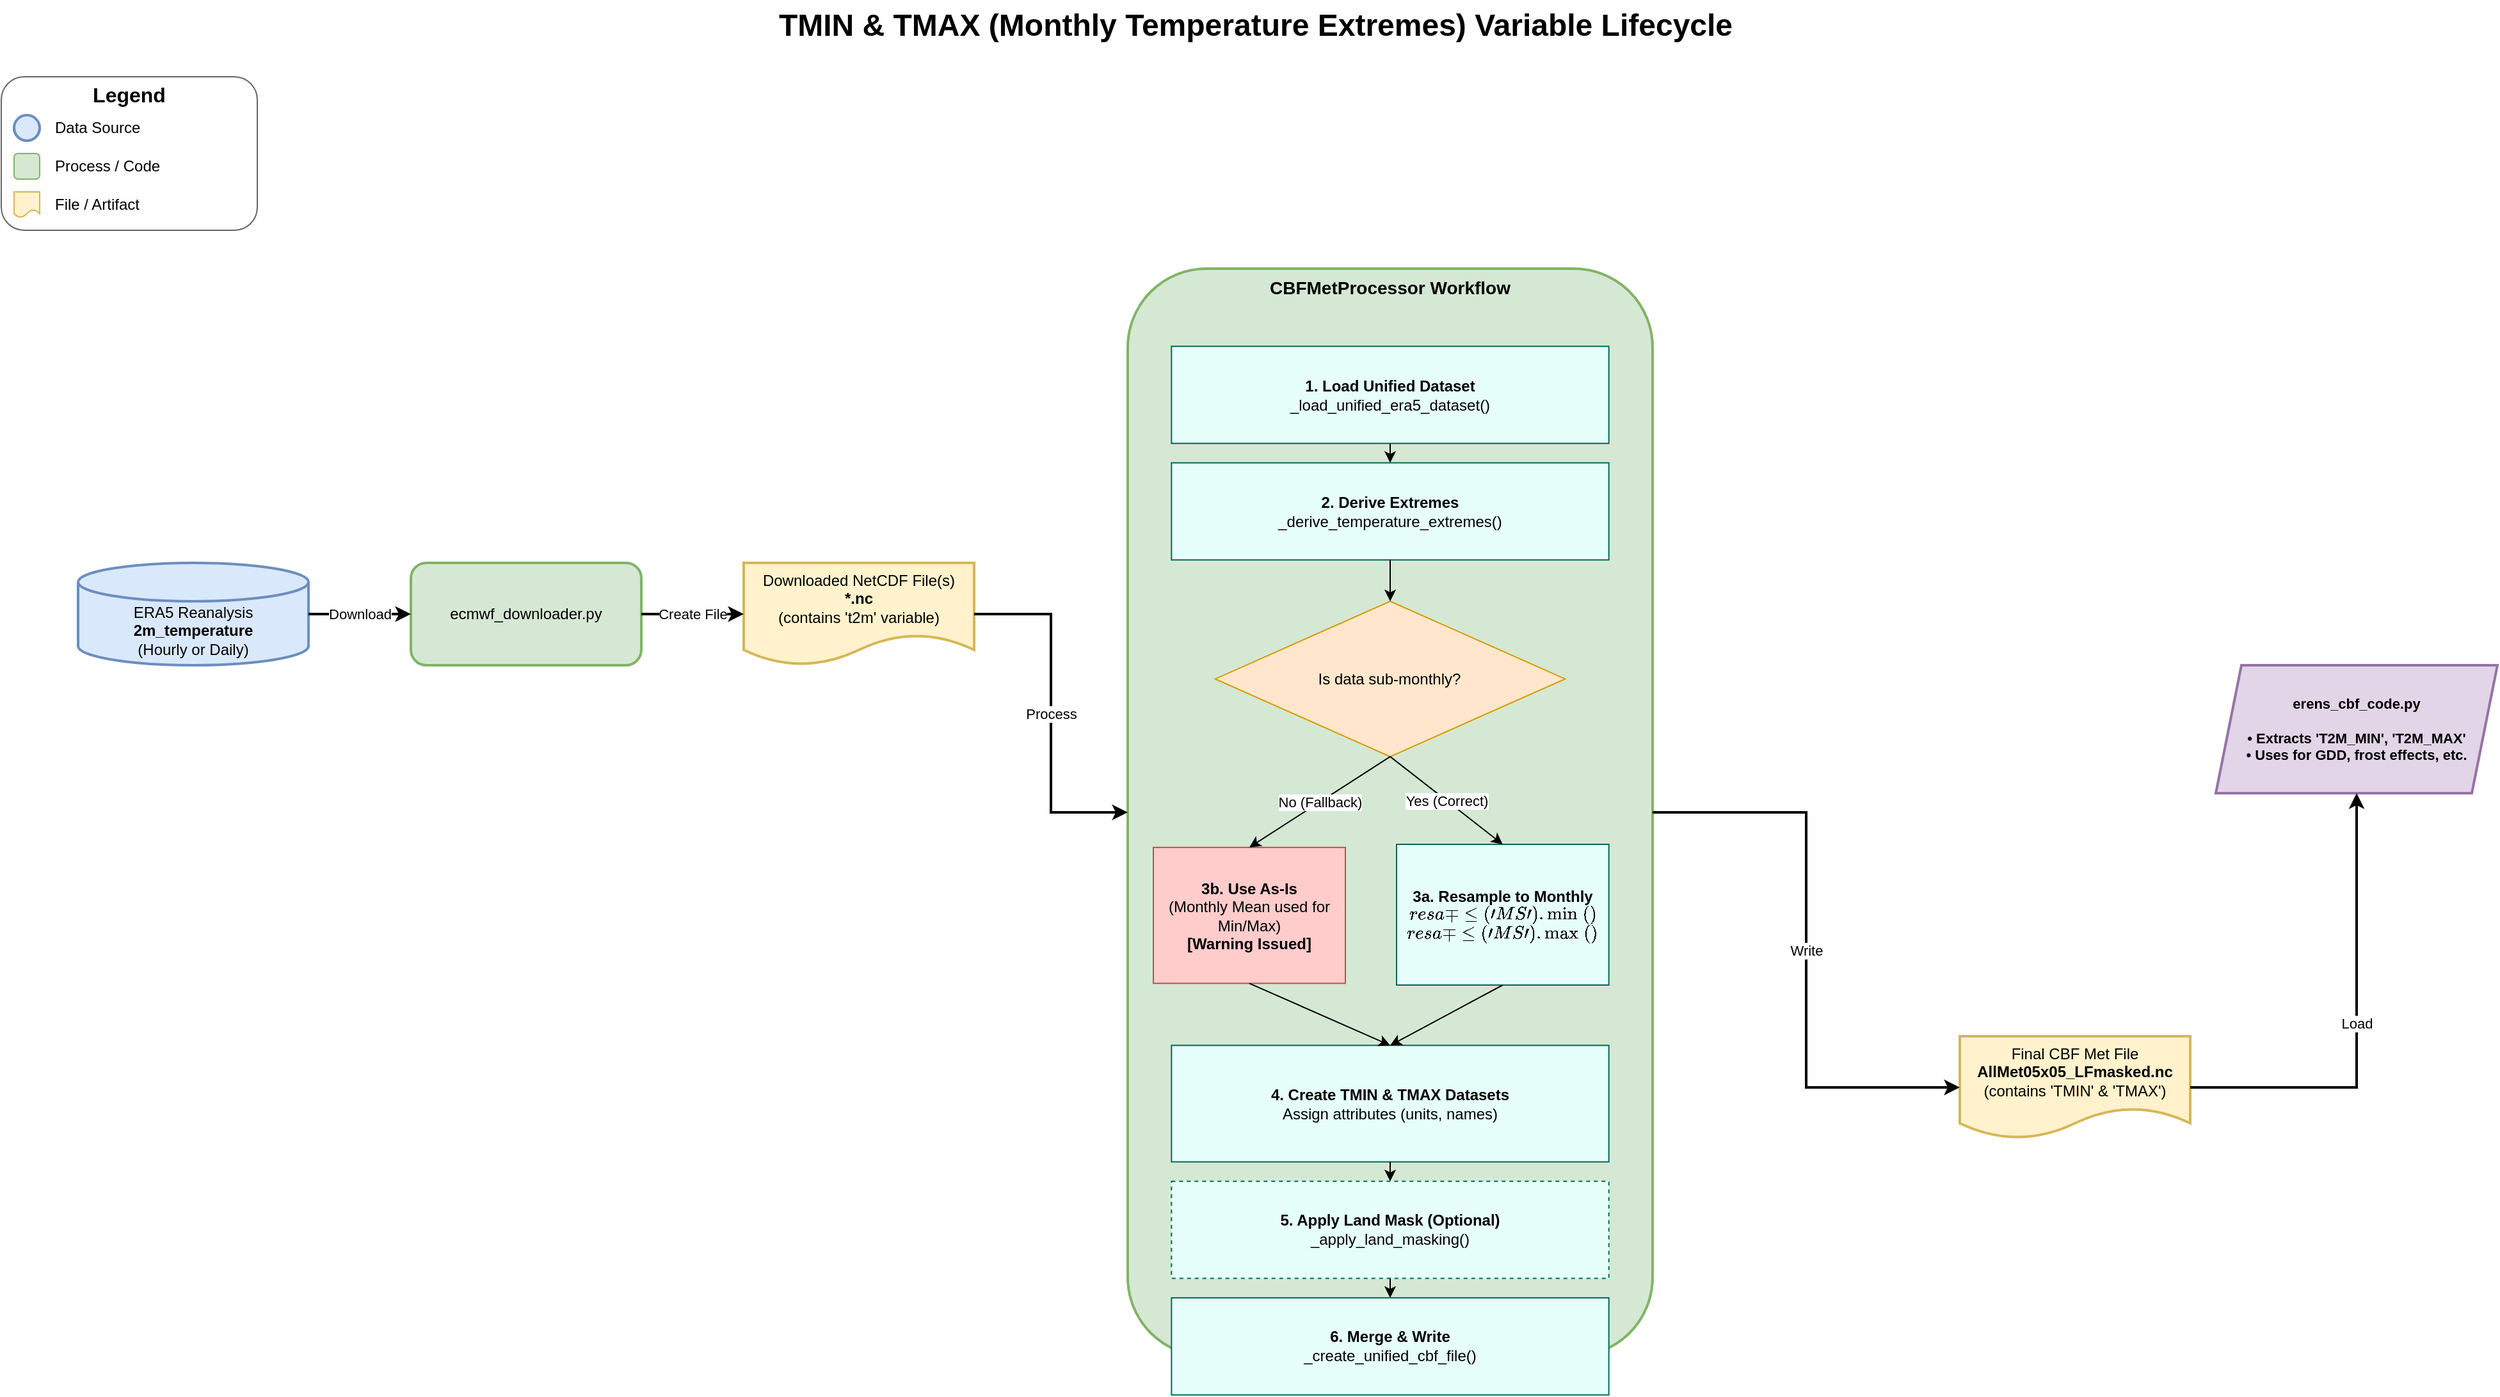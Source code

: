 <mxfile version="28.1.2">
  <diagram name="TMIN-TMAX-Lifecycle" id="TMIN-TMAX-Lifecycle-1">
    <mxGraphModel dx="1234" dy="859" grid="1" gridSize="10" guides="1" tooltips="1" connect="1" arrows="1" fold="1" page="1" pageScale="1" pageWidth="2000" pageHeight="1400" math="0" shadow="0">
      <root>
        <mxCell id="0" />
        <mxCell id="1" parent="0" />
        <mxCell id="title" value="TMIN &amp;amp; TMAX (Monthly Temperature Extremes) Variable Lifecycle" style="text;html=1;strokeColor=none;fillColor=none;align=center;verticalAlign=middle;whiteSpace=wrap;rounded=0;fontSize=24;fontStyle=1" parent="1" vertex="1">
          <mxGeometry x="300" y="20" width="1400" height="40" as="geometry" />
        </mxCell>
        <mxCell id="legend-box" value="" style="rounded=1;whiteSpace=wrap;html=1;strokeColor=#666666;fillColor=none;" parent="1" vertex="1">
          <mxGeometry x="20" y="80" width="200" height="120" as="geometry" />
        </mxCell>
        <mxCell id="legend-title" value="Legend" style="text;html=1;strokeColor=none;fillColor=none;align=center;verticalAlign=middle;whiteSpace=wrap;rounded=0;fontStyle=1;fontSize=16;" parent="1" vertex="1">
          <mxGeometry x="30" y="84" width="180" height="20" as="geometry" />
        </mxCell>
        <mxCell id="legend-source" value="" style="shape=cylinder3;whiteSpace=wrap;html=1;boundedLbl=1;backgroundOutline=1;size=15;strokeWidth=2;fillColor=#dae8fc;strokeColor=#6c8ebf;" parent="1" vertex="1">
          <mxGeometry x="30" y="110" width="20" height="20" as="geometry" />
        </mxCell>
        <mxCell id="legend-source-text" value="Data Source" style="text;html=1;strokeColor=none;fillColor=none;align=left;verticalAlign=middle;whiteSpace=wrap;rounded=0;" parent="1" vertex="1">
          <mxGeometry x="60" y="110" width="140" height="20" as="geometry" />
        </mxCell>
        <mxCell id="legend-process" value="" style="rounded=1;whiteSpace=wrap;html=1;fillColor=#d5e8d4;strokeColor=#82b366;" parent="1" vertex="1">
          <mxGeometry x="30" y="140" width="20" height="20" as="geometry" />
        </mxCell>
        <mxCell id="legend-process-text" value="Process / Code" style="text;html=1;strokeColor=none;fillColor=none;align=left;verticalAlign=middle;whiteSpace=wrap;rounded=0;" parent="1" vertex="1">
          <mxGeometry x="60" y="140" width="140" height="20" as="geometry" />
        </mxCell>
        <mxCell id="legend-file" value="" style="shape=document;whiteSpace=wrap;html=1;boundedLbl=1;fillColor=#fff2cc;strokeColor=#d6b656;" parent="1" vertex="1">
          <mxGeometry x="30" y="170" width="20" height="20" as="geometry" />
        </mxCell>
        <mxCell id="legend-file-text" value="File / Artifact" style="text;html=1;strokeColor=none;fillColor=none;align=left;verticalAlign=middle;whiteSpace=wrap;rounded=0;" parent="1" vertex="1">
          <mxGeometry x="60" y="170" width="140" height="20" as="geometry" />
        </mxCell>
        <mxCell id="source-data" value="ERA5 Reanalysis&lt;br&gt;&lt;b&gt;2m_temperature&lt;/b&gt;&lt;br&gt;(Hourly or Daily)" style="shape=cylinder3;whiteSpace=wrap;html=1;boundedLbl=1;backgroundOutline=1;size=15;strokeWidth=2;fontSize=12;fontStyle=0;fillColor=#dae8fc;strokeColor=#6c8ebf;" parent="1" vertex="1">
          <mxGeometry x="80" y="460" width="180" height="80" as="geometry" />
        </mxCell>
        <mxCell id="downloader" value="ecmwf_downloader.py" style="rounded=1;whiteSpace=wrap;html=1;strokeWidth=2;fontSize=12;fillColor=#d5e8d4;strokeColor=#82b366;align=center;" parent="1" vertex="1">
          <mxGeometry x="340" y="460" width="180" height="80" as="geometry" />
        </mxCell>
        <mxCell id="downloaded-file" value="Downloaded NetCDF File(s)&lt;br&gt;&lt;b&gt;*.nc&lt;/b&gt;&lt;br&gt;(contains &#39;t2m&#39; variable)" style="shape=document;whiteSpace=wrap;html=1;boundedLbl=1;strokeWidth=2;fontSize=12;fillColor=#fff2cc;strokeColor=#d6b656;" parent="1" vertex="1">
          <mxGeometry x="600" y="460" width="180" height="80" as="geometry" />
        </mxCell>
        <mxCell id="processor-container" value="CBFMetProcessor Workflow" style="rounded=1;whiteSpace=wrap;html=1;strokeWidth=2;fontSize=14;fontStyle=1;align=center;verticalAlign=top;fillColor=#d5e8d4;strokeColor=#82b366;" parent="1" vertex="1">
          <mxGeometry x="900" y="230" width="410" height="850" as="geometry" />
        </mxCell>
        <mxCell id="step1" value="&lt;b&gt;1. Load Unified Dataset&lt;/b&gt;&lt;br&gt;_load_unified_era5_dataset()" style="rounded=0;whiteSpace=wrap;html=1;align=center;fillColor=#e6fffa;strokeColor=#006b57;" parent="processor-container" vertex="1">
          <mxGeometry x="34.167" y="60.714" width="341.667" height="75.893" as="geometry" />
        </mxCell>
        <mxCell id="step2" value="&lt;b&gt;2. Derive Extremes&lt;/b&gt;&lt;br&gt;_derive_temperature_extremes()" style="rounded=0;whiteSpace=wrap;html=1;align=center;fillColor=#e6fffa;strokeColor=#006b57;" parent="processor-container" vertex="1">
          <mxGeometry x="34.167" y="151.786" width="341.667" height="75.893" as="geometry" />
        </mxCell>
        <mxCell id="decision" value="Is data sub-monthly?" style="rhombus;whiteSpace=wrap;html=1;fillColor=#ffe6cc;strokeColor=#d79b00;" parent="processor-container" vertex="1">
          <mxGeometry x="68.333" y="259.997" width="273.333" height="121.429" as="geometry" />
        </mxCell>
        <mxCell id="resample-step" value="&lt;b&gt;3a. Resample to Monthly&lt;/b&gt;&lt;br&gt;`resample(&#39;MS&#39;).min()`&lt;br&gt;`resample(&#39;MS&#39;).max()`" style="rounded=0;whiteSpace=wrap;html=1;align=center;fillColor=#e6fffa;strokeColor=#006b57;" parent="processor-container" vertex="1">
          <mxGeometry x="210" y="450" width="165.83" height="110" as="geometry" />
        </mxCell>
        <mxCell id="asis-step" value="&lt;b&gt;3b. Use As-Is&lt;/b&gt;&lt;br&gt;(Monthly Mean used for Min/Max)&lt;br&gt;&lt;b&gt;[Warning Issued]&lt;/b&gt;" style="rounded=0;whiteSpace=wrap;html=1;align=center;fillColor=#ffcccc;strokeColor=#b85450;" parent="processor-container" vertex="1">
          <mxGeometry x="20" y="452.41" width="150" height="106.25" as="geometry" />
        </mxCell>
        <mxCell id="create-datasets" value="&lt;b&gt;4. Create TMIN &amp;amp; TMAX Datasets&lt;/b&gt;&lt;br&gt;Assign attributes (units, names)" style="rounded=0;whiteSpace=wrap;html=1;align=center;fillColor=#e6fffa;strokeColor=#006b57;" parent="processor-container" vertex="1">
          <mxGeometry x="34.167" y="607.143" width="341.667" height="91.071" as="geometry" />
        </mxCell>
        <mxCell id="mask-step" value="&lt;b&gt;5. Apply Land Mask (Optional)&lt;/b&gt;&lt;br&gt;_apply_land_masking()" style="rounded=0;whiteSpace=wrap;html=1;align=center;fillColor=#e6fffa;strokeColor=#006b57;dashed=1;" parent="processor-container" vertex="1">
          <mxGeometry x="34.167" y="713.393" width="341.667" height="75.893" as="geometry" />
        </mxCell>
        <mxCell id="merge-step" value="&lt;b&gt;6. Merge &amp;amp; Write&lt;/b&gt;&lt;br&gt;_create_unified_cbf_file()" style="rounded=0;whiteSpace=wrap;html=1;align=center;fillColor=#e6fffa;strokeColor=#006b57;" parent="processor-container" vertex="1">
          <mxGeometry x="34.167" y="804.464" width="341.667" height="75.893" as="geometry" />
        </mxCell>
        <mxCell id="sub-arrow1" value="" style="endArrow=classic;html=1;rounded=0;" parent="processor-container" source="step1" target="step2" edge="1">
          <mxGeometry width="50" height="50" relative="1" as="geometry">
            <mxPoint x="205" y="151.786" as="sourcePoint" />
            <mxPoint x="205" y="227.679" as="targetPoint" />
          </mxGeometry>
        </mxCell>
        <mxCell id="sub-arrow2" value="" style="endArrow=classic;html=1;rounded=0;" parent="processor-container" source="step2" target="decision" edge="1">
          <mxGeometry width="50" height="50" relative="1" as="geometry">
            <mxPoint x="205" y="242.857" as="sourcePoint" />
            <mxPoint x="205" y="318.75" as="targetPoint" />
          </mxGeometry>
        </mxCell>
        <mxCell id="sub-arrow3" value="Yes (Correct)" style="endArrow=classic;html=1;rounded=0;exitX=0.5;exitY=1;exitDx=0;exitDy=0;entryX=0.5;entryY=0;entryDx=0;entryDy=0;" parent="processor-container" source="decision" target="resample-step" edge="1">
          <mxGeometry width="50" height="50" relative="1" as="geometry">
            <mxPoint x="205" y="379.464" as="sourcePoint" />
            <mxPoint x="205" y="455.357" as="targetPoint" />
          </mxGeometry>
        </mxCell>
        <mxCell id="sub-arrow4" value="No (Fallback)" style="endArrow=classic;html=1;rounded=0;exitX=0.5;exitY=1;exitDx=0;exitDy=0;entryX=0.5;entryY=0;entryDx=0;entryDy=0;" parent="processor-container" source="decision" target="asis-step" edge="1">
          <mxGeometry width="50" height="50" relative="1" as="geometry">
            <mxPoint x="205" y="485.714" as="sourcePoint" />
            <mxPoint x="205" y="561.607" as="targetPoint" />
          </mxGeometry>
        </mxCell>
        <mxCell id="sub-arrow5" value="" style="endArrow=classic;html=1;rounded=0;exitX=0.5;exitY=1;exitDx=0;exitDy=0;entryX=0.5;entryY=0;entryDx=0;entryDy=0;" parent="processor-container" source="resample-step" target="create-datasets" edge="1">
          <mxGeometry width="50" height="50" relative="1" as="geometry">
            <mxPoint x="205" y="576.786" as="sourcePoint" />
            <mxPoint x="205" y="652.679" as="targetPoint" />
          </mxGeometry>
        </mxCell>
        <mxCell id="sub-arrow6" value="" style="endArrow=classic;html=1;rounded=0;exitX=0.5;exitY=1;exitDx=0;exitDy=0;entryX=0.5;entryY=0;entryDx=0;entryDy=0;" parent="processor-container" source="asis-step" target="create-datasets" edge="1">
          <mxGeometry width="50" height="50" relative="1" as="geometry">
            <mxPoint x="205" y="683.036" as="sourcePoint" />
            <mxPoint x="205" y="758.929" as="targetPoint" />
          </mxGeometry>
        </mxCell>
        <mxCell id="sub-arrow7" value="" style="endArrow=classic;html=1;rounded=0;exitX=0.5;exitY=1;exitDx=0;exitDy=0;entryX=0.5;entryY=0;entryDx=0;entryDy=0;" parent="processor-container" source="create-datasets" target="mask-step" edge="1">
          <mxGeometry width="50" height="50" relative="1" as="geometry">
            <mxPoint x="205" y="789.286" as="sourcePoint" />
            <mxPoint x="205" y="865.179" as="targetPoint" />
          </mxGeometry>
        </mxCell>
        <mxCell id="sub-arrow8" value="" style="endArrow=classic;html=1;rounded=0;exitX=0.5;exitY=1;exitDx=0;exitDy=0;entryX=0.5;entryY=0;entryDx=0;entryDy=0;" parent="processor-container" source="mask-step" target="merge-step" edge="1">
          <mxGeometry width="50" height="50" relative="1" as="geometry">
            <mxPoint x="205" y="895.536" as="sourcePoint" />
            <mxPoint x="205" y="971.429" as="targetPoint" />
          </mxGeometry>
        </mxCell>
        <mxCell id="cbf-file" value="Final CBF Met File&lt;br&gt;&lt;b&gt;AllMet05x05_LFmasked.nc&lt;/b&gt;&lt;br&gt;(contains &#39;TMIN&#39; &amp;amp; &#39;TMAX&#39;)" style="shape=document;whiteSpace=wrap;html=1;boundedLbl=1;strokeWidth=2;fontSize=12;fillColor=#fff2cc;strokeColor=#d6b656;" parent="1" vertex="1">
          <mxGeometry x="1550" y="830" width="180" height="80" as="geometry" />
        </mxCell>
        <mxCell id="erens-code" value="erens_cbf_code.py&lt;br&gt;&lt;br&gt;• Extracts &#39;T2M_MIN&#39;, &#39;T2M_MAX&#39;&lt;br&gt;• Uses for GDD, frost effects, etc." style="shape=parallelogram;perimeter=parallelogramPerimeter;whiteSpace=wrap;html=1;fixedSize=1;strokeWidth=2;fontSize=11;fontStyle=1;fillColor=#e1d5e7;strokeColor=#9673a6;align=center;" parent="1" vertex="1">
          <mxGeometry x="1750" y="540" width="220" height="100" as="geometry" />
        </mxCell>
        <mxCell id="arrow1" value="Download" style="edgeStyle=orthogonalEdgeStyle;rounded=0;orthogonalLoop=1;jettySize=auto;html=1;endArrow=classic;endFill=1;strokeWidth=2;" parent="1" source="source-data" target="downloader" edge="1">
          <mxGeometry relative="1" as="geometry" />
        </mxCell>
        <mxCell id="arrow2" value="Create File" style="edgeStyle=orthogonalEdgeStyle;rounded=0;orthogonalLoop=1;jettySize=auto;html=1;endArrow=classic;endFill=1;strokeWidth=2;" parent="1" source="downloader" target="downloaded-file" edge="1">
          <mxGeometry relative="1" as="geometry" />
        </mxCell>
        <mxCell id="arrow3" value="Process" style="edgeStyle=orthogonalEdgeStyle;rounded=0;orthogonalLoop=1;jettySize=auto;html=1;endArrow=classic;endFill=1;strokeWidth=2;" parent="1" source="downloaded-file" target="processor-container" edge="1">
          <mxGeometry relative="1" as="geometry" />
        </mxCell>
        <mxCell id="arrow4" value="Write" style="edgeStyle=orthogonalEdgeStyle;rounded=0;orthogonalLoop=1;jettySize=auto;html=1;endArrow=classic;endFill=1;strokeWidth=2;" parent="1" source="processor-container" target="cbf-file" edge="1">
          <mxGeometry relative="1" as="geometry" />
        </mxCell>
        <mxCell id="arrow5" value="Load" style="edgeStyle=orthogonalEdgeStyle;rounded=0;orthogonalLoop=1;jettySize=auto;html=1;endArrow=classic;endFill=1;strokeWidth=2;" parent="1" source="cbf-file" target="erens-code" edge="1">
          <mxGeometry relative="1" as="geometry" />
        </mxCell>
      </root>
    </mxGraphModel>
  </diagram>
</mxfile>

